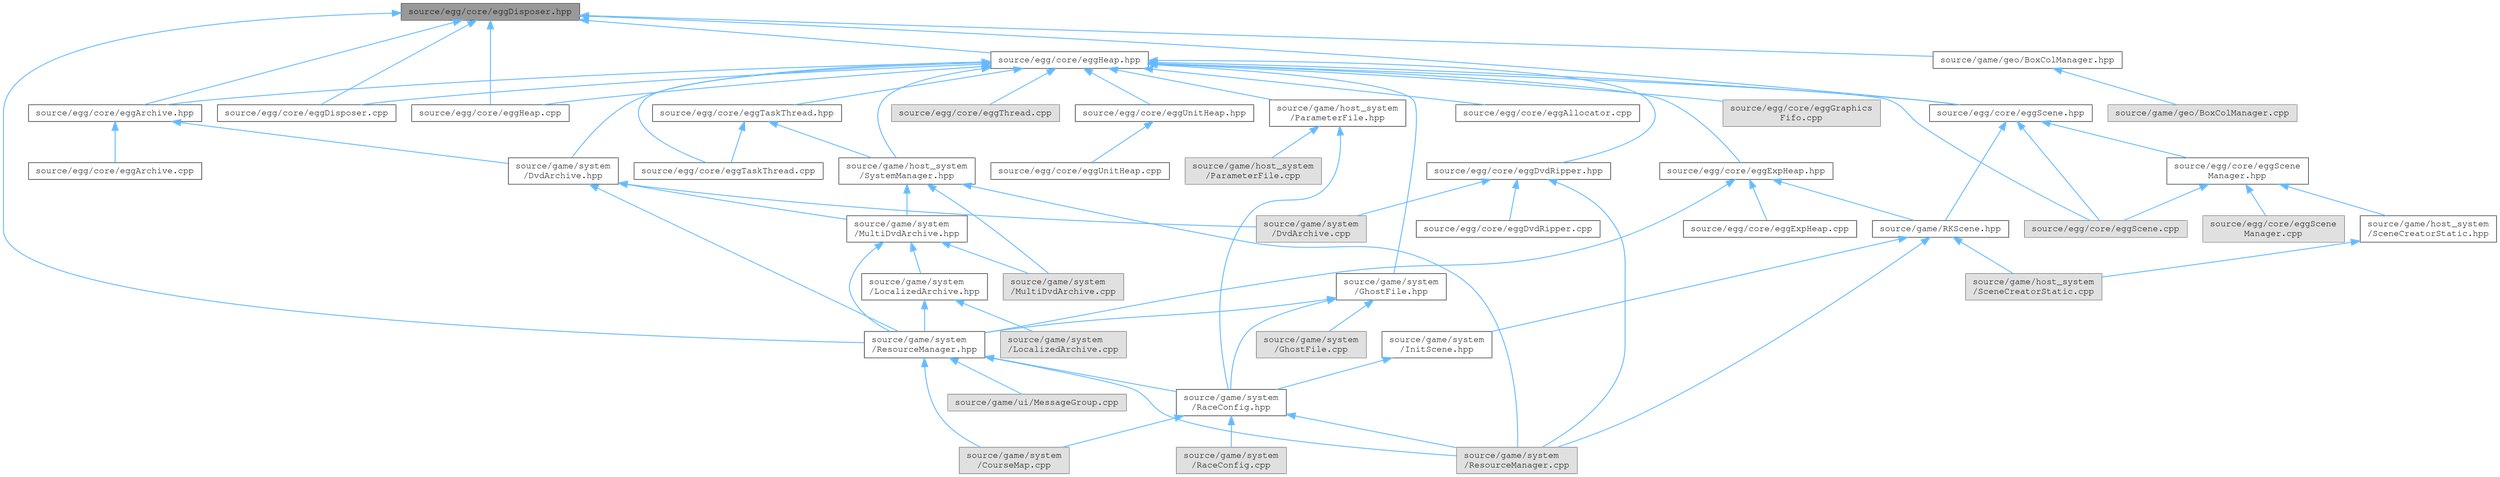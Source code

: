 digraph "source/egg/core/eggDisposer.hpp"
{
 // LATEX_PDF_SIZE
  bgcolor="transparent";
  edge [fontname=FreeMono,fontsize=10,labelfontname=FreeMono,labelfontsize=10];
  node [fontname=FreeMono,fontsize=10,shape=box,height=0.2,width=0.4];
  Node1 [label="source/egg/core/eggDisposer.hpp",height=0.2,width=0.4,color="gray40", fillcolor="grey60", style="filled", fontcolor="black",tooltip="Headers for EGG::Disposer."];
  Node1 -> Node2 [dir="back",color="steelblue1",style="solid"];
  Node2 [label="source/egg/core/eggArchive.hpp",height=0.2,width=0.4,color="grey40", fillcolor="white", style="filled",URL="$egg_archive_8hpp.html",tooltip="A read-only view of a \"dolphin archive\" .arc file."];
  Node2 -> Node3 [dir="back",color="steelblue1",style="solid"];
  Node3 [label="source/egg/core/eggArchive.cpp",height=0.2,width=0.4,color="grey40", fillcolor="white", style="filled",URL="$egg_archive_8cpp.html",tooltip="TODO."];
  Node2 -> Node4 [dir="back",color="steelblue1",style="solid"];
  Node4 [label="source/game/system\l/DvdArchive.hpp",height=0.2,width=0.4,color="grey40", fillcolor="white", style="filled",URL="$_dvd_archive_8hpp_source.html",tooltip=" "];
  Node4 -> Node5 [dir="back",color="steelblue1",style="solid"];
  Node5 [label="source/game/system\l/DvdArchive.cpp",height=0.2,width=0.4,color="grey60", fillcolor="#E0E0E0", style="filled",tooltip=" "];
  Node4 -> Node6 [dir="back",color="steelblue1",style="solid"];
  Node6 [label="source/game/system\l/MultiDvdArchive.hpp",height=0.2,width=0.4,color="grey40", fillcolor="white", style="filled",URL="$_multi_dvd_archive_8hpp_source.html",tooltip=" "];
  Node6 -> Node7 [dir="back",color="steelblue1",style="solid"];
  Node7 [label="source/game/system\l/LocalizedArchive.hpp",height=0.2,width=0.4,color="grey40", fillcolor="white", style="filled",URL="$_localized_archive_8hpp_source.html",tooltip=" "];
  Node7 -> Node8 [dir="back",color="steelblue1",style="solid"];
  Node8 [label="source/game/system\l/LocalizedArchive.cpp",height=0.2,width=0.4,color="grey60", fillcolor="#E0E0E0", style="filled",tooltip=" "];
  Node7 -> Node9 [dir="back",color="steelblue1",style="solid"];
  Node9 [label="source/game/system\l/ResourceManager.hpp",height=0.2,width=0.4,color="grey40", fillcolor="white", style="filled",URL="$_resource_manager_8hpp_source.html",tooltip=" "];
  Node9 -> Node10 [dir="back",color="steelblue1",style="solid"];
  Node10 [label="source/game/system\l/CourseMap.cpp",height=0.2,width=0.4,color="grey60", fillcolor="#E0E0E0", style="filled",tooltip=" "];
  Node9 -> Node11 [dir="back",color="steelblue1",style="solid"];
  Node11 [label="source/game/system\l/RaceConfig.hpp",height=0.2,width=0.4,color="grey40", fillcolor="white", style="filled",URL="$_race_config_8hpp_source.html",tooltip=" "];
  Node11 -> Node10 [dir="back",color="steelblue1",style="solid"];
  Node11 -> Node12 [dir="back",color="steelblue1",style="solid"];
  Node12 [label="source/game/system\l/RaceConfig.cpp",height=0.2,width=0.4,color="grey60", fillcolor="#E0E0E0", style="filled",tooltip=" "];
  Node11 -> Node13 [dir="back",color="steelblue1",style="solid"];
  Node13 [label="source/game/system\l/ResourceManager.cpp",height=0.2,width=0.4,color="grey60", fillcolor="#E0E0E0", style="filled",tooltip=" "];
  Node9 -> Node13 [dir="back",color="steelblue1",style="solid"];
  Node9 -> Node14 [dir="back",color="steelblue1",style="solid"];
  Node14 [label="source/game/ui/MessageGroup.cpp",height=0.2,width=0.4,color="grey60", fillcolor="#E0E0E0", style="filled",tooltip=" "];
  Node6 -> Node15 [dir="back",color="steelblue1",style="solid"];
  Node15 [label="source/game/system\l/MultiDvdArchive.cpp",height=0.2,width=0.4,color="grey60", fillcolor="#E0E0E0", style="filled",tooltip=" "];
  Node6 -> Node9 [dir="back",color="steelblue1",style="solid"];
  Node4 -> Node9 [dir="back",color="steelblue1",style="solid"];
  Node1 -> Node16 [dir="back",color="steelblue1",style="solid"];
  Node16 [label="source/egg/core/eggDisposer.cpp",height=0.2,width=0.4,color="grey40", fillcolor="white", style="filled",URL="$egg_disposer_8cpp.html",tooltip="Disposer implementations."];
  Node1 -> Node17 [dir="back",color="steelblue1",style="solid"];
  Node17 [label="source/egg/core/eggHeap.cpp",height=0.2,width=0.4,color="grey40", fillcolor="white", style="filled",URL="$egg_heap_8cpp.html",tooltip="Heap implementations."];
  Node1 -> Node18 [dir="back",color="steelblue1",style="solid"];
  Node18 [label="source/egg/core/eggHeap.hpp",height=0.2,width=0.4,color="grey40", fillcolor="white", style="filled",URL="$egg_heap_8hpp.html",tooltip="Base Heap class."];
  Node18 -> Node19 [dir="back",color="steelblue1",style="solid"];
  Node19 [label="source/egg/core/eggAllocator.cpp",height=0.2,width=0.4,color="grey40", fillcolor="white", style="filled",URL="$egg_allocator_8cpp.html",tooltip="Implementation for the allocator wrapper."];
  Node18 -> Node2 [dir="back",color="steelblue1",style="solid"];
  Node18 -> Node16 [dir="back",color="steelblue1",style="solid"];
  Node18 -> Node20 [dir="back",color="steelblue1",style="solid"];
  Node20 [label="source/egg/core/eggDvdRipper.hpp",height=0.2,width=0.4,color="grey40", fillcolor="white", style="filled",URL="$egg_dvd_ripper_8hpp.html",tooltip="Headers for the EGG DVD ripper."];
  Node20 -> Node21 [dir="back",color="steelblue1",style="solid"];
  Node21 [label="source/egg/core/eggDvdRipper.cpp",height=0.2,width=0.4,color="grey40", fillcolor="white", style="filled",URL="$egg_dvd_ripper_8cpp.html",tooltip="Implementations for the EGG DVD ripper."];
  Node20 -> Node5 [dir="back",color="steelblue1",style="solid"];
  Node20 -> Node13 [dir="back",color="steelblue1",style="solid"];
  Node18 -> Node22 [dir="back",color="steelblue1",style="solid"];
  Node22 [label="source/egg/core/eggExpHeap.hpp",height=0.2,width=0.4,color="grey40", fillcolor="white", style="filled",URL="$egg_exp_heap_8hpp.html",tooltip="EGG wraper for expanded heaps header."];
  Node22 -> Node23 [dir="back",color="steelblue1",style="solid"];
  Node23 [label="source/egg/core/eggExpHeap.cpp",height=0.2,width=0.4,color="grey40", fillcolor="white", style="filled",URL="$egg_exp_heap_8cpp.html",tooltip="EGG wraper for expanded heaps implementation."];
  Node22 -> Node24 [dir="back",color="steelblue1",style="solid"];
  Node24 [label="source/game/RKScene.hpp",height=0.2,width=0.4,color="grey40", fillcolor="white", style="filled",URL="$_r_k_scene_8hpp_source.html",tooltip=" "];
  Node24 -> Node25 [dir="back",color="steelblue1",style="solid"];
  Node25 [label="source/game/host_system\l/SceneCreatorStatic.cpp",height=0.2,width=0.4,color="grey60", fillcolor="#E0E0E0", style="filled",tooltip=" "];
  Node24 -> Node26 [dir="back",color="steelblue1",style="solid"];
  Node26 [label="source/game/system\l/InitScene.hpp",height=0.2,width=0.4,color="grey40", fillcolor="white", style="filled",URL="$_init_scene_8hpp_source.html",tooltip=" "];
  Node26 -> Node11 [dir="back",color="steelblue1",style="solid"];
  Node24 -> Node13 [dir="back",color="steelblue1",style="solid"];
  Node22 -> Node9 [dir="back",color="steelblue1",style="solid"];
  Node18 -> Node27 [dir="back",color="steelblue1",style="solid"];
  Node27 [label="source/egg/core/eggGraphics\lFifo.cpp",height=0.2,width=0.4,color="grey60", fillcolor="#E0E0E0", style="filled",tooltip=" "];
  Node18 -> Node17 [dir="back",color="steelblue1",style="solid"];
  Node18 -> Node28 [dir="back",color="steelblue1",style="solid"];
  Node28 [label="source/egg/core/eggScene.cpp",height=0.2,width=0.4,color="grey60", fillcolor="#E0E0E0", style="filled",tooltip=" "];
  Node18 -> Node29 [dir="back",color="steelblue1",style="solid"];
  Node29 [label="source/egg/core/eggScene.hpp",height=0.2,width=0.4,color="grey40", fillcolor="white", style="filled",URL="$egg_scene_8hpp.html",tooltip="TODO."];
  Node29 -> Node28 [dir="back",color="steelblue1",style="solid"];
  Node29 -> Node30 [dir="back",color="steelblue1",style="solid"];
  Node30 [label="source/egg/core/eggScene\lManager.hpp",height=0.2,width=0.4,color="grey40", fillcolor="white", style="filled",URL="$egg_scene_manager_8hpp_source.html",tooltip=" "];
  Node30 -> Node28 [dir="back",color="steelblue1",style="solid"];
  Node30 -> Node31 [dir="back",color="steelblue1",style="solid"];
  Node31 [label="source/egg/core/eggScene\lManager.cpp",height=0.2,width=0.4,color="grey60", fillcolor="#E0E0E0", style="filled",tooltip=" "];
  Node30 -> Node32 [dir="back",color="steelblue1",style="solid"];
  Node32 [label="source/game/host_system\l/SceneCreatorStatic.hpp",height=0.2,width=0.4,color="grey40", fillcolor="white", style="filled",URL="$_scene_creator_static_8hpp.html",tooltip="Static scene creator starts the boostrap scene."];
  Node32 -> Node25 [dir="back",color="steelblue1",style="solid"];
  Node29 -> Node24 [dir="back",color="steelblue1",style="solid"];
  Node18 -> Node33 [dir="back",color="steelblue1",style="solid"];
  Node33 [label="source/egg/core/eggTaskThread.cpp",height=0.2,width=0.4,color="grey40", fillcolor="white", style="filled",URL="$egg_task_thread_8cpp.html",tooltip="TODO."];
  Node18 -> Node34 [dir="back",color="steelblue1",style="solid"];
  Node34 [label="source/egg/core/eggTaskThread.hpp",height=0.2,width=0.4,color="grey40", fillcolor="white", style="filled",URL="$egg_task_thread_8hpp.html",tooltip="TODO."];
  Node34 -> Node33 [dir="back",color="steelblue1",style="solid"];
  Node34 -> Node35 [dir="back",color="steelblue1",style="solid"];
  Node35 [label="source/game/host_system\l/SystemManager.hpp",height=0.2,width=0.4,color="grey40", fillcolor="white", style="filled",URL="$_system_manager_8hpp.html",tooltip="System Manager."];
  Node35 -> Node15 [dir="back",color="steelblue1",style="solid"];
  Node35 -> Node6 [dir="back",color="steelblue1",style="solid"];
  Node35 -> Node13 [dir="back",color="steelblue1",style="solid"];
  Node18 -> Node36 [dir="back",color="steelblue1",style="solid"];
  Node36 [label="source/egg/core/eggThread.cpp",height=0.2,width=0.4,color="grey60", fillcolor="#E0E0E0", style="filled",tooltip=" "];
  Node18 -> Node37 [dir="back",color="steelblue1",style="solid"];
  Node37 [label="source/egg/core/eggUnitHeap.hpp",height=0.2,width=0.4,color="grey40", fillcolor="white", style="filled",URL="$egg_unit_heap_8hpp.html",tooltip="EGG wraper for unit heaps (each element uniform size)."];
  Node37 -> Node38 [dir="back",color="steelblue1",style="solid"];
  Node38 [label="source/egg/core/eggUnitHeap.cpp",height=0.2,width=0.4,color="grey40", fillcolor="white", style="filled",URL="$egg_unit_heap_8cpp.html",tooltip="EGG wraper for unit heaps (each element uniform size)."];
  Node18 -> Node39 [dir="back",color="steelblue1",style="solid"];
  Node39 [label="source/game/host_system\l/ParameterFile.hpp",height=0.2,width=0.4,color="grey40", fillcolor="white", style="filled",URL="$_parameter_file_8hpp.html",tooltip="Contains reading code for an unused 'Parameter' file."];
  Node39 -> Node40 [dir="back",color="steelblue1",style="solid"];
  Node40 [label="source/game/host_system\l/ParameterFile.cpp",height=0.2,width=0.4,color="grey60", fillcolor="#E0E0E0", style="filled",tooltip=" "];
  Node39 -> Node11 [dir="back",color="steelblue1",style="solid"];
  Node18 -> Node35 [dir="back",color="steelblue1",style="solid"];
  Node18 -> Node4 [dir="back",color="steelblue1",style="solid"];
  Node18 -> Node41 [dir="back",color="steelblue1",style="solid"];
  Node41 [label="source/game/system\l/GhostFile.hpp",height=0.2,width=0.4,color="grey40", fillcolor="white", style="filled",URL="$_ghost_file_8hpp_source.html",tooltip=" "];
  Node41 -> Node42 [dir="back",color="steelblue1",style="solid"];
  Node42 [label="source/game/system\l/GhostFile.cpp",height=0.2,width=0.4,color="grey60", fillcolor="#E0E0E0", style="filled",tooltip=" "];
  Node41 -> Node11 [dir="back",color="steelblue1",style="solid"];
  Node41 -> Node9 [dir="back",color="steelblue1",style="solid"];
  Node1 -> Node29 [dir="back",color="steelblue1",style="solid"];
  Node1 -> Node43 [dir="back",color="steelblue1",style="solid"];
  Node43 [label="source/game/geo/BoxColManager.hpp",height=0.2,width=0.4,color="grey40", fillcolor="white", style="filled",URL="$_box_col_manager_8hpp_source.html",tooltip=" "];
  Node43 -> Node44 [dir="back",color="steelblue1",style="solid"];
  Node44 [label="source/game/geo/BoxColManager.cpp",height=0.2,width=0.4,color="grey60", fillcolor="#E0E0E0", style="filled",tooltip=" "];
  Node1 -> Node9 [dir="back",color="steelblue1",style="solid"];
}
